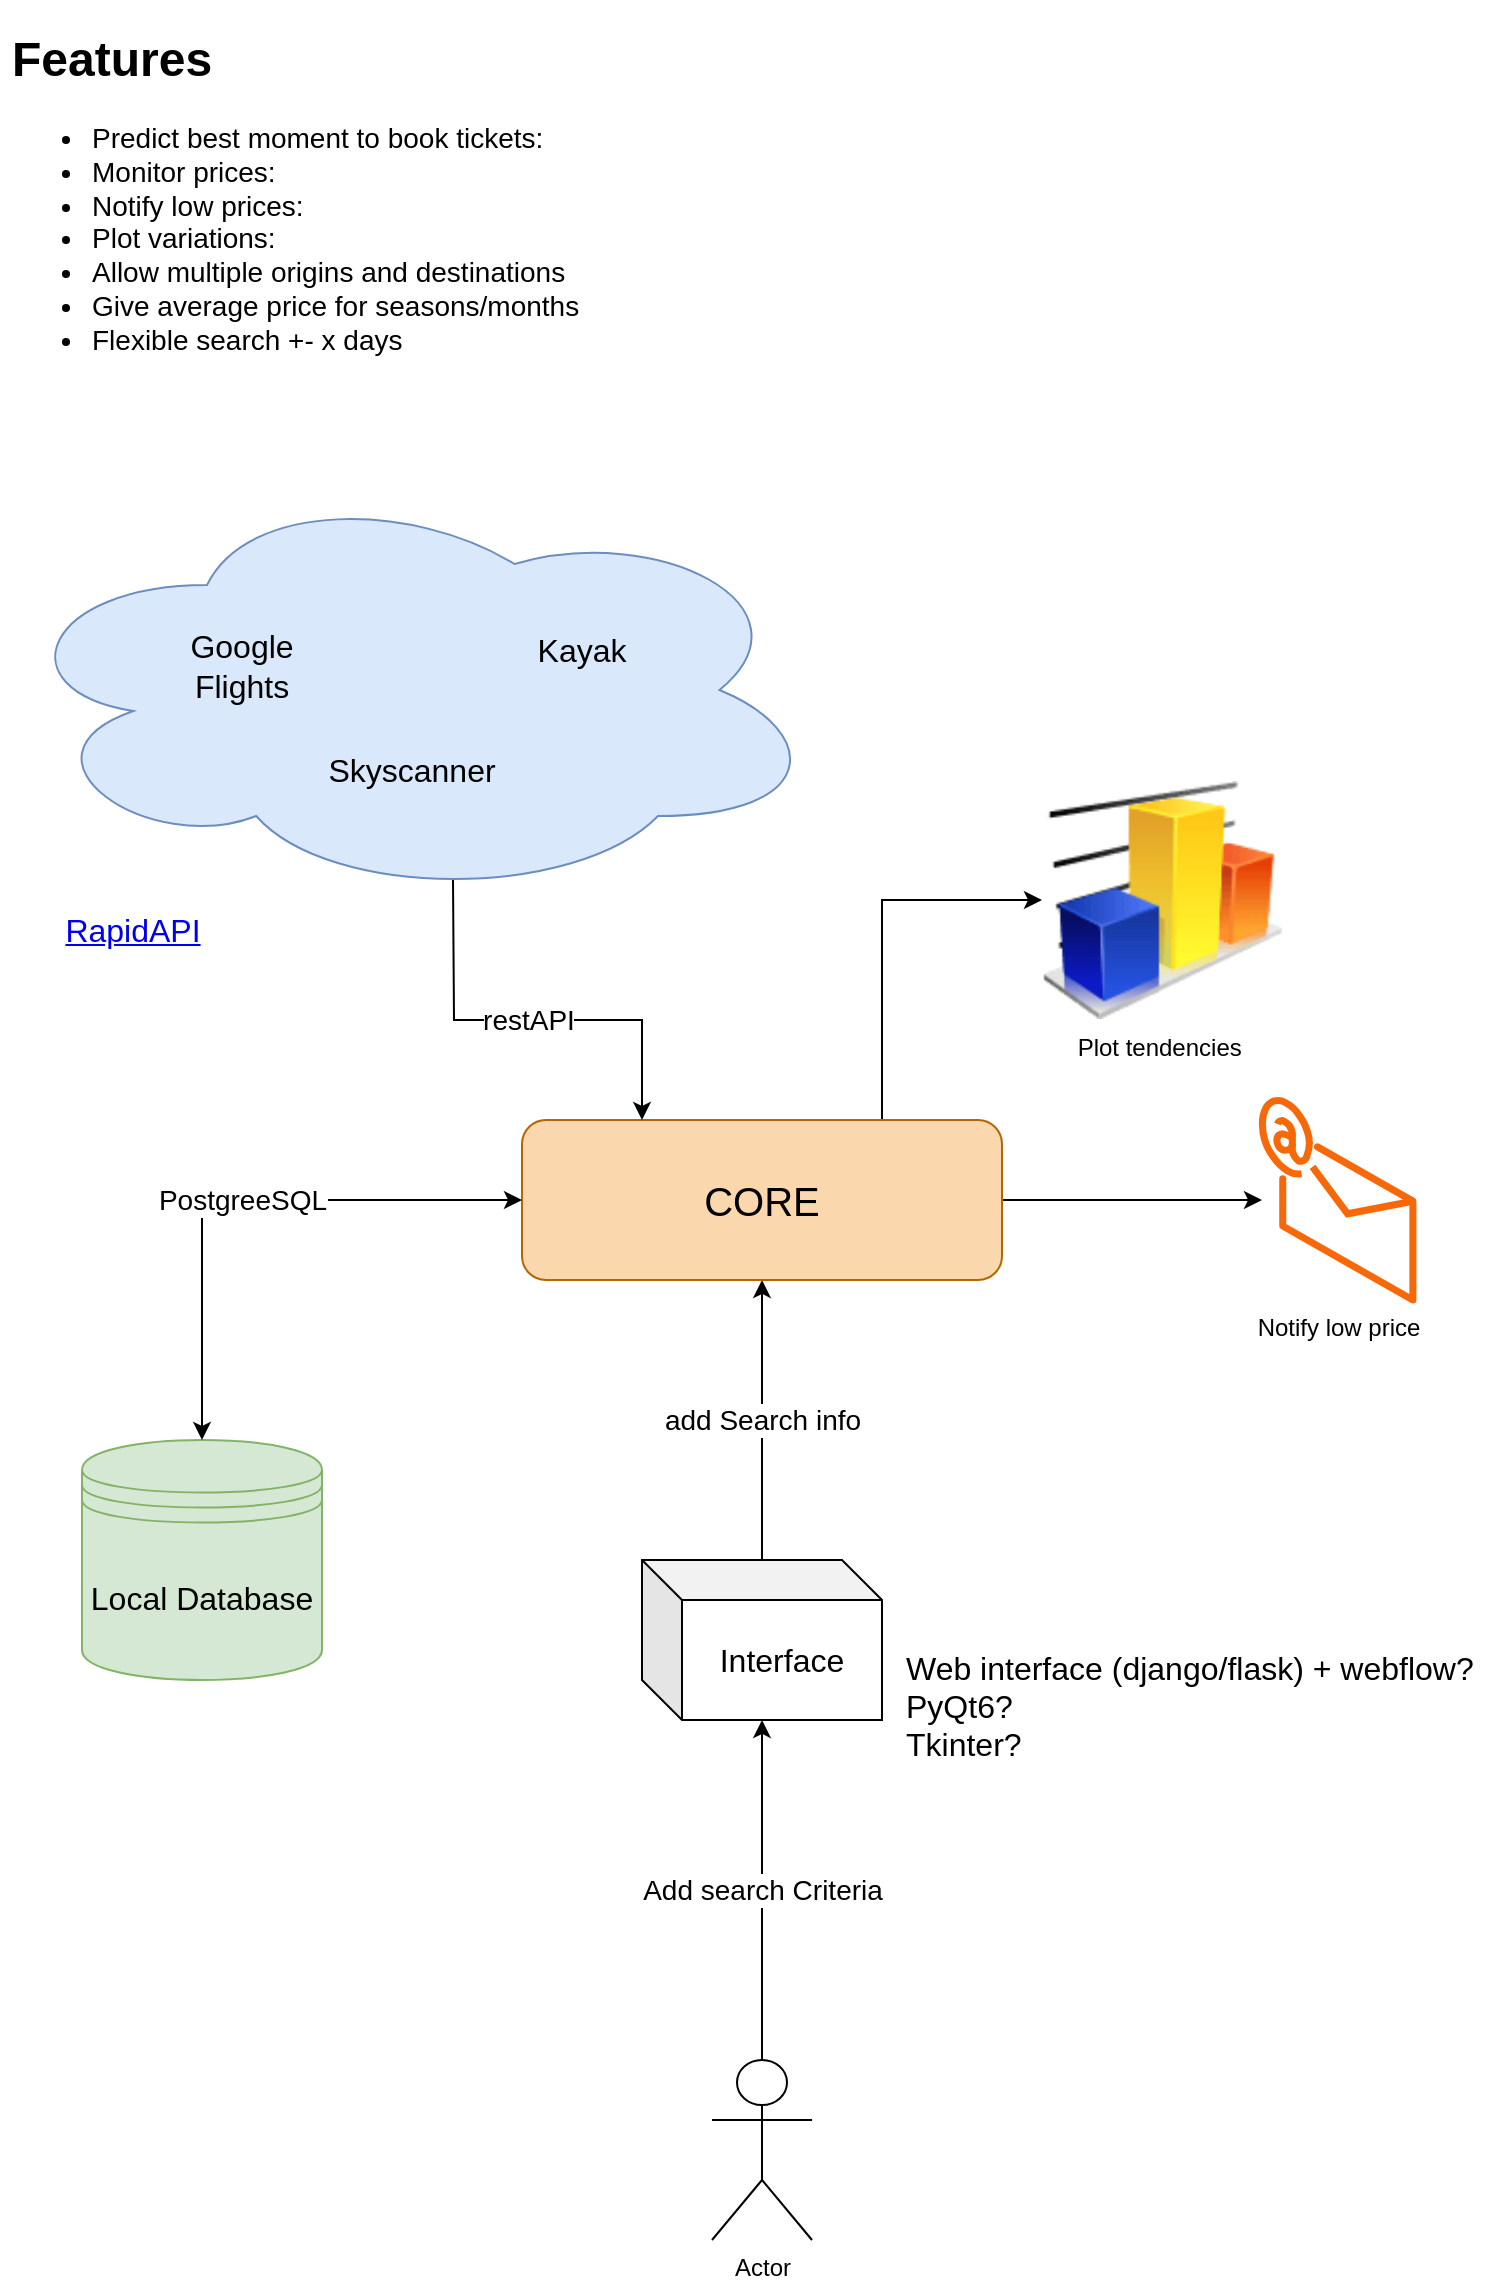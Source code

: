 <mxfile version="24.0.1" type="github">
  <diagram name="Página-1" id="lM72U90IZutatPVYWRrk">
    <mxGraphModel dx="1380" dy="789" grid="1" gridSize="10" guides="1" tooltips="1" connect="1" arrows="1" fold="1" page="1" pageScale="1" pageWidth="827" pageHeight="1169" math="0" shadow="0">
      <root>
        <mxCell id="0" />
        <mxCell id="1" parent="0" />
        <mxCell id="yyLyOFHPiVr8ziHgDC39-1" value="&lt;h1&gt;Features&lt;/h1&gt;&lt;p&gt;&lt;/p&gt;&lt;ul style=&quot;font-size: 14px;&quot;&gt;&lt;li&gt;Predict best moment to book tickets:&lt;/li&gt;&lt;li&gt;Monitor prices:&lt;/li&gt;&lt;li&gt;Notify low prices:&lt;/li&gt;&lt;li&gt;Plot variations:&lt;/li&gt;&lt;li&gt;Allow multiple origins and destinations&lt;/li&gt;&lt;li&gt;Give average price for seasons/months&lt;/li&gt;&lt;li&gt;Flexible search +- x days&lt;/li&gt;&lt;/ul&gt;&lt;p&gt;&lt;/p&gt;" style="text;html=1;spacing=5;spacingTop=-20;whiteSpace=wrap;overflow=hidden;rounded=0;" vertex="1" parent="1">
          <mxGeometry x="40" y="10" width="350" height="220" as="geometry" />
        </mxCell>
        <mxCell id="yyLyOFHPiVr8ziHgDC39-8" value="&lt;a style=&quot;font-size: 16px;&quot; href=&quot;https://rapidapi.com/collection/flight-data-apis&quot;&gt;RapidAPI&lt;/a&gt;" style="text;html=1;align=center;verticalAlign=middle;resizable=0;points=[];autosize=1;strokeColor=none;fillColor=none;fontSize=16;" vertex="1" parent="1">
          <mxGeometry x="60" y="450" width="90" height="30" as="geometry" />
        </mxCell>
        <mxCell id="yyLyOFHPiVr8ziHgDC39-9" value="Local Database" style="shape=datastore;whiteSpace=wrap;html=1;fillColor=#d5e8d4;strokeColor=#82b366;fontSize=16;" vertex="1" parent="1">
          <mxGeometry x="80" y="720" width="120" height="120" as="geometry" />
        </mxCell>
        <mxCell id="yyLyOFHPiVr8ziHgDC39-21" value="add Search info" style="edgeStyle=orthogonalEdgeStyle;rounded=0;orthogonalLoop=1;jettySize=auto;html=1;exitX=0.5;exitY=0;exitDx=0;exitDy=0;exitPerimeter=0;entryX=0.5;entryY=1;entryDx=0;entryDy=0;fontSize=14;" edge="1" parent="1" source="yyLyOFHPiVr8ziHgDC39-27" target="yyLyOFHPiVr8ziHgDC39-13">
          <mxGeometry relative="1" as="geometry" />
        </mxCell>
        <mxCell id="yyLyOFHPiVr8ziHgDC39-12" value="Actor" style="shape=umlActor;verticalLabelPosition=bottom;verticalAlign=top;html=1;outlineConnect=0;" vertex="1" parent="1">
          <mxGeometry x="395" y="1030" width="50" height="90" as="geometry" />
        </mxCell>
        <mxCell id="yyLyOFHPiVr8ziHgDC39-20" style="edgeStyle=orthogonalEdgeStyle;rounded=0;orthogonalLoop=1;jettySize=auto;html=1;exitX=0.75;exitY=0;exitDx=0;exitDy=0;entryX=0;entryY=0.5;entryDx=0;entryDy=0;" edge="1" parent="1" source="yyLyOFHPiVr8ziHgDC39-13" target="yyLyOFHPiVr8ziHgDC39-19">
          <mxGeometry relative="1" as="geometry">
            <Array as="points">
              <mxPoint x="480" y="450" />
            </Array>
          </mxGeometry>
        </mxCell>
        <mxCell id="yyLyOFHPiVr8ziHgDC39-25" style="edgeStyle=orthogonalEdgeStyle;rounded=0;orthogonalLoop=1;jettySize=auto;html=1;exitX=1;exitY=0.5;exitDx=0;exitDy=0;" edge="1" parent="1" source="yyLyOFHPiVr8ziHgDC39-13" target="yyLyOFHPiVr8ziHgDC39-24">
          <mxGeometry relative="1" as="geometry">
            <mxPoint x="690" y="610" as="targetPoint" />
          </mxGeometry>
        </mxCell>
        <mxCell id="yyLyOFHPiVr8ziHgDC39-13" value="CORE" style="rounded=1;whiteSpace=wrap;html=1;fontSize=20;fillColor=#fad7ac;strokeColor=#b46504;" vertex="1" parent="1">
          <mxGeometry x="300" y="560" width="240" height="80" as="geometry" />
        </mxCell>
        <mxCell id="yyLyOFHPiVr8ziHgDC39-15" value="restAPI" style="endArrow=classic;html=1;rounded=0;exitX=0.55;exitY=0.95;exitDx=0;exitDy=0;exitPerimeter=0;entryX=0.25;entryY=0;entryDx=0;entryDy=0;fontSize=14;" edge="1" parent="1" source="yyLyOFHPiVr8ziHgDC39-2" target="yyLyOFHPiVr8ziHgDC39-13">
          <mxGeometry width="50" height="50" relative="1" as="geometry">
            <mxPoint x="390" y="600" as="sourcePoint" />
            <mxPoint x="440" y="550" as="targetPoint" />
            <Array as="points">
              <mxPoint x="266" y="510" />
              <mxPoint x="360" y="510" />
            </Array>
          </mxGeometry>
        </mxCell>
        <mxCell id="yyLyOFHPiVr8ziHgDC39-16" value="PostgreeSQL" style="endArrow=classic;startArrow=classic;html=1;rounded=0;exitX=0.5;exitY=0;exitDx=0;exitDy=0;entryX=0;entryY=0.5;entryDx=0;entryDy=0;fontSize=14;" edge="1" parent="1" source="yyLyOFHPiVr8ziHgDC39-9" target="yyLyOFHPiVr8ziHgDC39-13">
          <mxGeometry width="50" height="50" relative="1" as="geometry">
            <mxPoint x="390" y="600" as="sourcePoint" />
            <mxPoint x="440" y="550" as="targetPoint" />
            <Array as="points">
              <mxPoint x="140" y="600" />
            </Array>
          </mxGeometry>
        </mxCell>
        <mxCell id="yyLyOFHPiVr8ziHgDC39-19" value="Plot tendencies&amp;nbsp;" style="image;html=1;image=img/lib/clip_art/finance/Graph_128x128.png" vertex="1" parent="1">
          <mxGeometry x="560" y="390" width="120" height="120" as="geometry" />
        </mxCell>
        <mxCell id="yyLyOFHPiVr8ziHgDC39-24" value="Notify low price" style="verticalLabelPosition=bottom;html=1;verticalAlign=top;strokeWidth=1;align=center;outlineConnect=0;dashed=0;outlineConnect=0;shape=mxgraph.aws3d.email;aspect=fixed;strokeColor=#F76809;" vertex="1" parent="1">
          <mxGeometry x="670" y="550" width="75.44" height="100" as="geometry" />
        </mxCell>
        <mxCell id="yyLyOFHPiVr8ziHgDC39-26" value="" style="group" vertex="1" connectable="0" parent="1">
          <mxGeometry x="40" y="240" width="410" height="210" as="geometry" />
        </mxCell>
        <mxCell id="yyLyOFHPiVr8ziHgDC39-2" value="" style="ellipse;shape=cloud;whiteSpace=wrap;html=1;fillColor=#dae8fc;strokeColor=#6c8ebf;" vertex="1" parent="yyLyOFHPiVr8ziHgDC39-26">
          <mxGeometry width="410" height="210" as="geometry" />
        </mxCell>
        <mxCell id="yyLyOFHPiVr8ziHgDC39-3" value="Google Flights" style="text;html=1;align=center;verticalAlign=middle;whiteSpace=wrap;rounded=0;fontSize=16;" vertex="1" parent="yyLyOFHPiVr8ziHgDC39-26">
          <mxGeometry x="90" y="65" width="60" height="55" as="geometry" />
        </mxCell>
        <mxCell id="yyLyOFHPiVr8ziHgDC39-4" value="Kayak" style="text;html=1;align=center;verticalAlign=middle;whiteSpace=wrap;rounded=0;fontSize=16;" vertex="1" parent="yyLyOFHPiVr8ziHgDC39-26">
          <mxGeometry x="260" y="65" width="60" height="40" as="geometry" />
        </mxCell>
        <mxCell id="yyLyOFHPiVr8ziHgDC39-5" value="Skyscanner" style="text;html=1;align=center;verticalAlign=middle;whiteSpace=wrap;rounded=0;fontSize=16;" vertex="1" parent="yyLyOFHPiVr8ziHgDC39-26">
          <mxGeometry x="160" y="130" width="90" height="30" as="geometry" />
        </mxCell>
        <mxCell id="yyLyOFHPiVr8ziHgDC39-29" value="Add search Criteria" style="edgeStyle=orthogonalEdgeStyle;rounded=0;orthogonalLoop=1;jettySize=auto;html=1;exitX=0.5;exitY=0;exitDx=0;exitDy=0;exitPerimeter=0;entryX=0.5;entryY=1;entryDx=0;entryDy=0;fontSize=14;" edge="1" parent="1" source="yyLyOFHPiVr8ziHgDC39-12" target="yyLyOFHPiVr8ziHgDC39-27">
          <mxGeometry relative="1" as="geometry">
            <mxPoint x="420" y="1030" as="sourcePoint" />
            <mxPoint x="420" y="640" as="targetPoint" />
          </mxGeometry>
        </mxCell>
        <mxCell id="yyLyOFHPiVr8ziHgDC39-27" value="Interface" style="shape=cube;whiteSpace=wrap;html=1;boundedLbl=1;backgroundOutline=1;darkOpacity=0.05;darkOpacity2=0.1;fontSize=16;" vertex="1" parent="1">
          <mxGeometry x="360" y="780" width="120" height="80" as="geometry" />
        </mxCell>
        <mxCell id="yyLyOFHPiVr8ziHgDC39-31" value="Web interface (django/flask) + webflow?&lt;div&gt;PyQt6?&lt;/div&gt;&lt;div&gt;Tkinter?&lt;/div&gt;" style="text;html=1;align=left;verticalAlign=middle;whiteSpace=wrap;rounded=0;fontSize=16;" vertex="1" parent="1">
          <mxGeometry x="490" y="795" width="300" height="115" as="geometry" />
        </mxCell>
      </root>
    </mxGraphModel>
  </diagram>
</mxfile>

